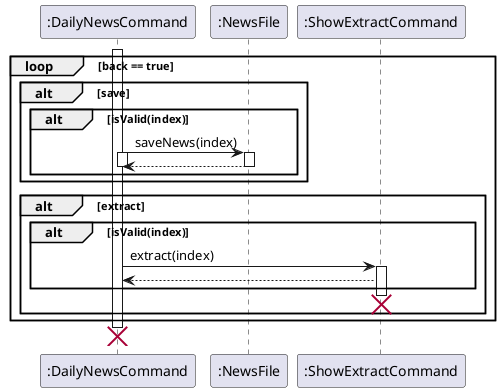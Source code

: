 @startuml


activate ":DailyNewsCommand"

loop back == true
    alt save
    alt isValid(index)
    ":DailyNewsCommand" -> ":NewsFile": saveNews(index)
    activate ":DailyNewsCommand"
    activate ":NewsFile"
    ":NewsFile" --> ":DailyNewsCommand":
    deactivate ":NewsFile"
    deactivate ":DailyNewsCommand"
    end
    end
    alt extract
    alt isValid(index)
    ":DailyNewsCommand" -> ":ShowExtractCommand": extract(index)
    activate ":ShowExtractCommand"
    ":ShowExtractCommand" --> ":DailyNewsCommand"
    end
    destroy ":ShowExtractCommand"
    end
end

destroy ":DailyNewsCommand"
@enduml